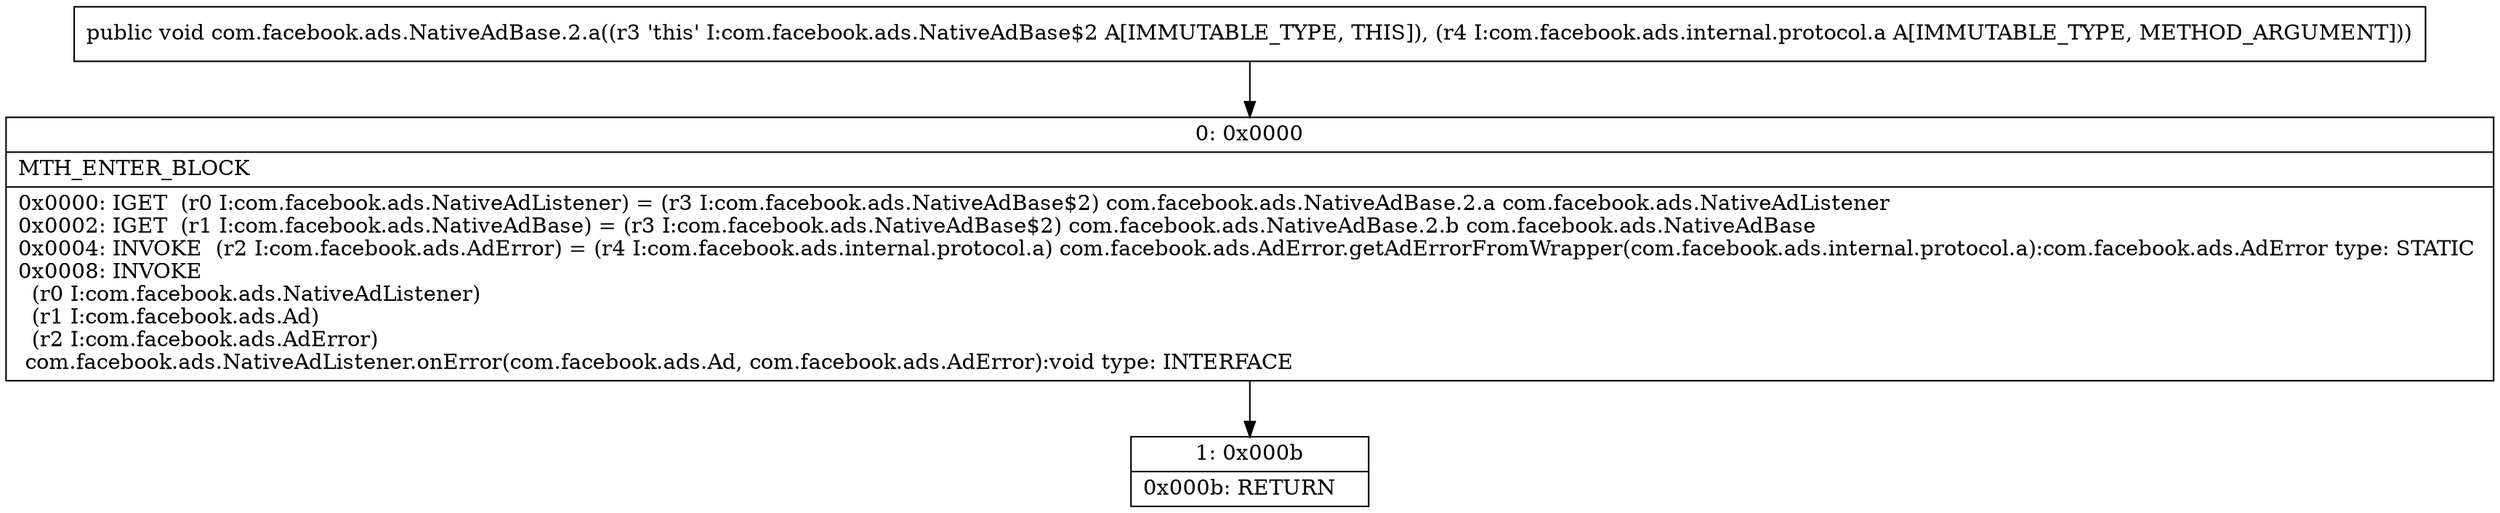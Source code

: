 digraph "CFG forcom.facebook.ads.NativeAdBase.2.a(Lcom\/facebook\/ads\/internal\/protocol\/a;)V" {
Node_0 [shape=record,label="{0\:\ 0x0000|MTH_ENTER_BLOCK\l|0x0000: IGET  (r0 I:com.facebook.ads.NativeAdListener) = (r3 I:com.facebook.ads.NativeAdBase$2) com.facebook.ads.NativeAdBase.2.a com.facebook.ads.NativeAdListener \l0x0002: IGET  (r1 I:com.facebook.ads.NativeAdBase) = (r3 I:com.facebook.ads.NativeAdBase$2) com.facebook.ads.NativeAdBase.2.b com.facebook.ads.NativeAdBase \l0x0004: INVOKE  (r2 I:com.facebook.ads.AdError) = (r4 I:com.facebook.ads.internal.protocol.a) com.facebook.ads.AdError.getAdErrorFromWrapper(com.facebook.ads.internal.protocol.a):com.facebook.ads.AdError type: STATIC \l0x0008: INVOKE  \l  (r0 I:com.facebook.ads.NativeAdListener)\l  (r1 I:com.facebook.ads.Ad)\l  (r2 I:com.facebook.ads.AdError)\l com.facebook.ads.NativeAdListener.onError(com.facebook.ads.Ad, com.facebook.ads.AdError):void type: INTERFACE \l}"];
Node_1 [shape=record,label="{1\:\ 0x000b|0x000b: RETURN   \l}"];
MethodNode[shape=record,label="{public void com.facebook.ads.NativeAdBase.2.a((r3 'this' I:com.facebook.ads.NativeAdBase$2 A[IMMUTABLE_TYPE, THIS]), (r4 I:com.facebook.ads.internal.protocol.a A[IMMUTABLE_TYPE, METHOD_ARGUMENT])) }"];
MethodNode -> Node_0;
Node_0 -> Node_1;
}

